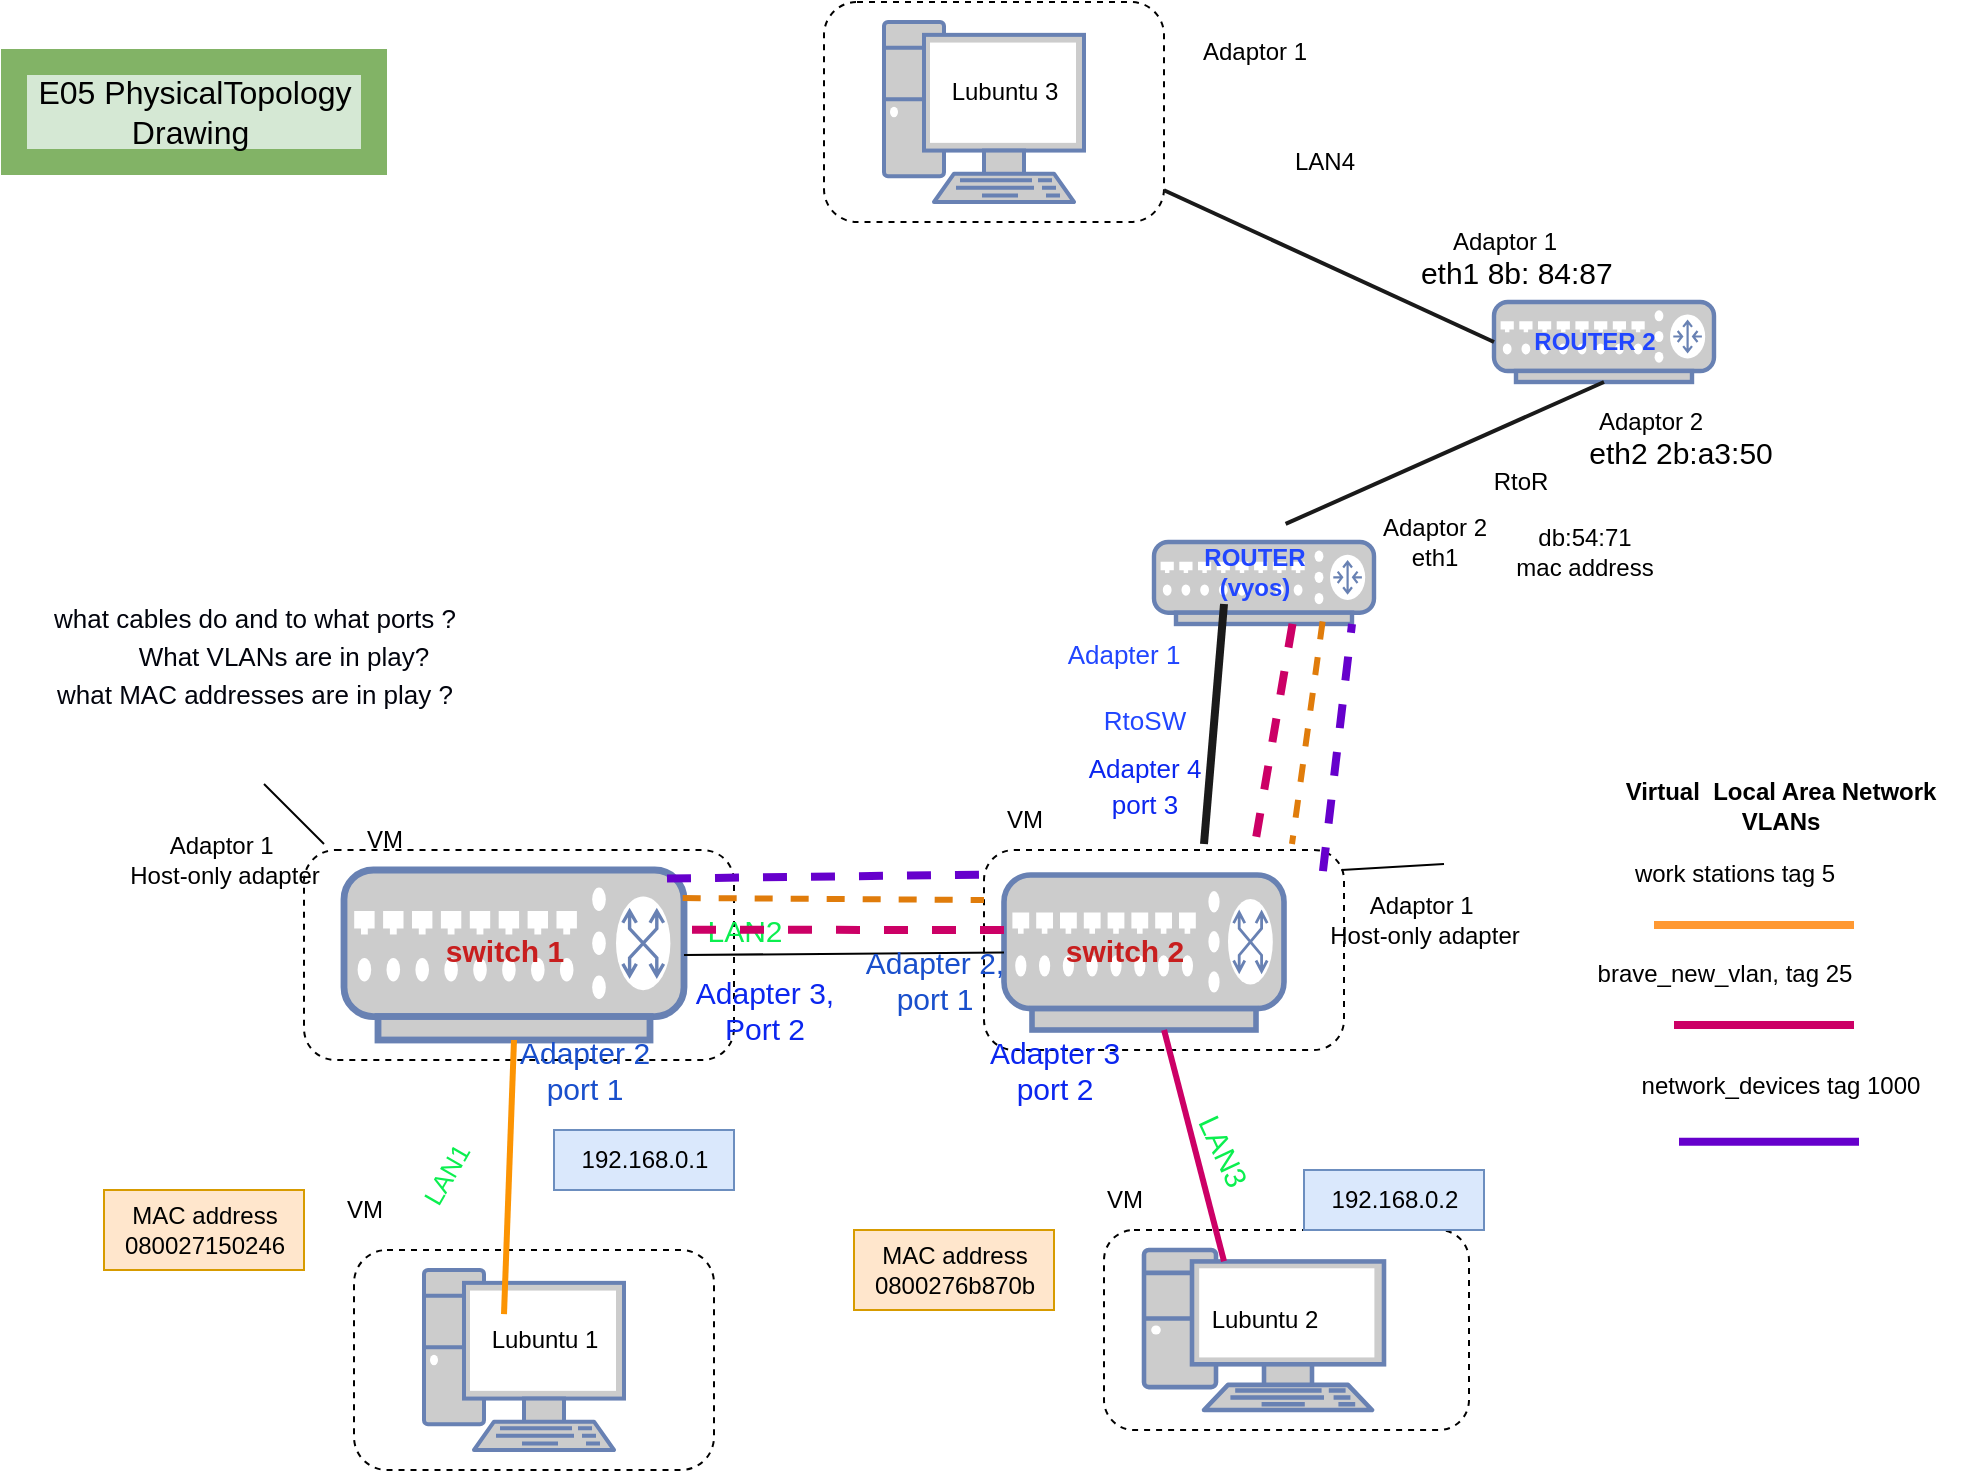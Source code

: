<mxfile version="20.8.16" type="device" pages="2"><diagram name="physical topology" id="oZ639jNPgT0FWRtUMdjN"><mxGraphModel dx="1300" dy="840" grid="1" gridSize="10" guides="1" tooltips="1" connect="1" arrows="1" fold="1" page="1" pageScale="1" pageWidth="850" pageHeight="1100" math="0" shadow="0"><root><mxCell id="0"/><mxCell id="1" parent="0"/><mxCell id="1MEVXqRaKqJz-5Ngp7nS-14" value="&lt;font style=&quot;font-size: 13px;&quot;&gt;LAN1&lt;/font&gt;" style="text;html=1;align=center;verticalAlign=middle;resizable=0;points=[];autosize=1;strokeColor=none;fillColor=none;fontSize=15;fontColor=#0bef4f;rotation=-60;strokeWidth=4;" parent="1" vertex="1"><mxGeometry x="445" y="831" width="60" height="30" as="geometry"/></mxCell><mxCell id="a9g7WxxY4BnuT-j-SlQe-5" value="" style="rounded=1;whiteSpace=wrap;html=1;dashed=1;" parent="1" vertex="1"><mxGeometry x="805" y="874" width="182.5" height="100" as="geometry"/></mxCell><mxCell id="a9g7WxxY4BnuT-j-SlQe-4" value="" style="rounded=1;whiteSpace=wrap;html=1;dashed=1;" parent="1" vertex="1"><mxGeometry x="430" y="884" width="180" height="110" as="geometry"/></mxCell><mxCell id="a9g7WxxY4BnuT-j-SlQe-3" value="" style="rounded=1;whiteSpace=wrap;html=1;dashed=1;" parent="1" vertex="1"><mxGeometry x="745" y="684" width="180" height="100" as="geometry"/></mxCell><mxCell id="a9g7WxxY4BnuT-j-SlQe-1" value="" style="rounded=1;whiteSpace=wrap;html=1;dashed=1;" parent="1" vertex="1"><mxGeometry x="405" y="684" width="215" height="105" as="geometry"/></mxCell><mxCell id="ebIhvrWsQ998OHaFIpHJ-9" value="" style="fontColor=#0066CC;verticalAlign=top;verticalLabelPosition=bottom;labelPosition=center;align=center;html=1;outlineConnect=0;fillColor=#CCCCCC;strokeColor=#6881B3;gradientColor=none;gradientDirection=north;strokeWidth=2;shape=mxgraph.networks.pc;" parent="1" vertex="1"><mxGeometry x="465" y="894" width="100" height="90" as="geometry"/></mxCell><mxCell id="ebIhvrWsQ998OHaFIpHJ-10" value="" style="fontColor=#0066CC;verticalAlign=top;verticalLabelPosition=bottom;labelPosition=center;align=center;html=1;outlineConnect=0;fillColor=#CCCCCC;strokeColor=#6881B3;gradientColor=none;gradientDirection=north;strokeWidth=2;shape=mxgraph.networks.pc;" parent="1" vertex="1"><mxGeometry x="825" y="884" width="120" height="80" as="geometry"/></mxCell><mxCell id="ebIhvrWsQ998OHaFIpHJ-11" value="" style="fontColor=#0066CC;verticalAlign=top;verticalLabelPosition=bottom;labelPosition=center;align=center;html=1;outlineConnect=0;fillColor=#CCCCCC;strokeColor=#6881B3;gradientColor=none;gradientDirection=north;strokeWidth=2;shape=mxgraph.networks.switch;" parent="1" vertex="1"><mxGeometry x="425" y="694" width="170" height="85" as="geometry"/></mxCell><mxCell id="ebIhvrWsQ998OHaFIpHJ-12" value="" style="fontColor=#0066CC;verticalAlign=top;verticalLabelPosition=bottom;labelPosition=center;align=center;html=1;outlineConnect=0;fillColor=#CCCCCC;strokeColor=#6881B3;gradientColor=none;gradientDirection=north;strokeWidth=2;shape=mxgraph.networks.switch;" parent="1" vertex="1"><mxGeometry x="755" y="696.5" width="140" height="77.5" as="geometry"/></mxCell><mxCell id="ebIhvrWsQ998OHaFIpHJ-13" value="Lubuntu 1" style="text;html=1;align=center;verticalAlign=middle;resizable=0;points=[];autosize=1;strokeColor=none;fillColor=none;" parent="1" vertex="1"><mxGeometry x="485" y="914" width="80" height="30" as="geometry"/></mxCell><mxCell id="ebIhvrWsQ998OHaFIpHJ-14" value="Lubuntu 2" style="text;html=1;align=center;verticalAlign=middle;resizable=0;points=[];autosize=1;strokeColor=none;fillColor=none;" parent="1" vertex="1"><mxGeometry x="845" y="904" width="80" height="30" as="geometry"/></mxCell><mxCell id="ebIhvrWsQ998OHaFIpHJ-15" value="&lt;b&gt;switch 1&lt;/b&gt;" style="text;html=1;align=center;verticalAlign=middle;resizable=0;points=[];autosize=1;strokeColor=none;fillColor=none;strokeWidth=4;fontSize=15;fontColor=#c81e1e;" parent="1" vertex="1"><mxGeometry x="465" y="719" width="80" height="30" as="geometry"/></mxCell><mxCell id="ebIhvrWsQ998OHaFIpHJ-17" value="&lt;b&gt;switch 2&lt;/b&gt;" style="text;html=1;align=center;verticalAlign=middle;resizable=0;points=[];autosize=1;strokeColor=none;fillColor=none;strokeWidth=4;fontSize=15;fontColor=#c81e1e;" parent="1" vertex="1"><mxGeometry x="775" y="719" width="80" height="30" as="geometry"/></mxCell><mxCell id="ebIhvrWsQ998OHaFIpHJ-37" value="" style="endArrow=none;html=1;rounded=0;fontSize=15;fontColor=#0bef4f;exitX=0.5;exitY=0.07;exitDx=0;exitDy=0;exitPerimeter=0;strokeWidth=3;strokeColor=#CC0066;" parent="1" target="ebIhvrWsQ998OHaFIpHJ-12" edge="1"><mxGeometry width="50" height="50" relative="1" as="geometry"><mxPoint x="865" y="889.6" as="sourcePoint"/><mxPoint x="665" y="854" as="targetPoint"/></mxGeometry></mxCell><mxCell id="ebIhvrWsQ998OHaFIpHJ-38" value="" style="endArrow=none;html=1;rounded=0;fontSize=15;fontColor=#0bef4f;entryX=0.5;entryY=1;entryDx=0;entryDy=0;entryPerimeter=0;strokeWidth=3;strokeColor=#fc9403;exitX=0.25;exitY=0.067;exitDx=0;exitDy=0;exitPerimeter=0;" parent="1" source="ebIhvrWsQ998OHaFIpHJ-13" target="ebIhvrWsQ998OHaFIpHJ-11" edge="1"><mxGeometry width="50" height="50" relative="1" as="geometry"><mxPoint x="485" y="874" as="sourcePoint"/><mxPoint x="665" y="854" as="targetPoint"/><Array as="points"/></mxGeometry></mxCell><mxCell id="ebIhvrWsQ998OHaFIpHJ-39" value="" style="endArrow=none;html=1;rounded=0;fontSize=15;fontColor=#0bef4f;exitX=1;exitY=0.5;exitDx=0;exitDy=0;exitPerimeter=0;entryX=0;entryY=0.5;entryDx=0;entryDy=0;entryPerimeter=0;" parent="1" source="ebIhvrWsQ998OHaFIpHJ-11" target="ebIhvrWsQ998OHaFIpHJ-12" edge="1"><mxGeometry width="50" height="50" relative="1" as="geometry"><mxPoint x="615" y="904" as="sourcePoint"/><mxPoint x="725" y="764" as="targetPoint"/></mxGeometry></mxCell><mxCell id="ebIhvrWsQ998OHaFIpHJ-42" value="LAN2" style="text;html=1;align=center;verticalAlign=middle;resizable=0;points=[];autosize=1;strokeColor=none;fillColor=none;fontSize=15;fontColor=#0bef4f;rotation=0;" parent="1" vertex="1"><mxGeometry x="595" y="709" width="60" height="30" as="geometry"/></mxCell><mxCell id="ebIhvrWsQ998OHaFIpHJ-43" value="LAN3" style="text;html=1;align=center;verticalAlign=middle;resizable=0;points=[];autosize=1;strokeColor=none;fillColor=none;fontSize=15;fontColor=#0bef4f;rotation=65;" parent="1" vertex="1"><mxGeometry x="835" y="819" width="60" height="30" as="geometry"/></mxCell><mxCell id="ebIhvrWsQ998OHaFIpHJ-44" value="Adapter 2&lt;br&gt;port 1" style="text;html=1;align=center;verticalAlign=middle;resizable=0;points=[];autosize=1;strokeColor=none;fillColor=none;fontSize=15;fontColor=#194fcc;" parent="1" vertex="1"><mxGeometry x="500" y="769" width="90" height="50" as="geometry"/></mxCell><mxCell id="ebIhvrWsQ998OHaFIpHJ-45" value="Adapter 3,&lt;br&gt;Port 2" style="text;html=1;align=center;verticalAlign=middle;resizable=0;points=[];autosize=1;strokeColor=none;fillColor=none;fontSize=15;fontColor=#0b26ef;" parent="1" vertex="1"><mxGeometry x="590" y="739" width="90" height="50" as="geometry"/></mxCell><mxCell id="ebIhvrWsQ998OHaFIpHJ-46" value="Adapter 3&lt;br&gt;port 2" style="text;html=1;align=center;verticalAlign=middle;resizable=0;points=[];autosize=1;strokeColor=none;fillColor=none;fontSize=15;fontColor=#0b26ef;" parent="1" vertex="1"><mxGeometry x="735" y="769" width="90" height="50" as="geometry"/></mxCell><mxCell id="a9g7WxxY4BnuT-j-SlQe-2" value="VM" style="text;html=1;align=center;verticalAlign=middle;resizable=0;points=[];autosize=1;strokeColor=none;fillColor=none;" parent="1" vertex="1"><mxGeometry x="425" y="664" width="40" height="30" as="geometry"/></mxCell><mxCell id="a9g7WxxY4BnuT-j-SlQe-7" value="VM" style="text;html=1;align=center;verticalAlign=middle;resizable=0;points=[];autosize=1;strokeColor=none;fillColor=none;" parent="1" vertex="1"><mxGeometry x="415" y="849" width="40" height="30" as="geometry"/></mxCell><mxCell id="a9g7WxxY4BnuT-j-SlQe-8" value="VM" style="text;html=1;align=center;verticalAlign=middle;resizable=0;points=[];autosize=1;strokeColor=none;fillColor=none;" parent="1" vertex="1"><mxGeometry x="795" y="844" width="40" height="30" as="geometry"/></mxCell><mxCell id="a9g7WxxY4BnuT-j-SlQe-9" value="VM" style="text;html=1;align=center;verticalAlign=middle;resizable=0;points=[];autosize=1;strokeColor=none;fillColor=none;" parent="1" vertex="1"><mxGeometry x="745" y="654" width="40" height="30" as="geometry"/></mxCell><mxCell id="vHMbY9uXmQQTF_5gweqi-1" value="MAC address&lt;br&gt;080027150246" style="text;html=1;align=center;verticalAlign=middle;resizable=0;points=[];autosize=1;strokeColor=#d79b00;fillColor=#ffe6cc;" parent="1" vertex="1"><mxGeometry x="305" y="854" width="100" height="40" as="geometry"/></mxCell><mxCell id="vHMbY9uXmQQTF_5gweqi-2" value="MAC address&lt;br&gt;0800276b870b" style="text;html=1;align=center;verticalAlign=middle;resizable=0;points=[];autosize=1;strokeColor=#d79b00;fillColor=#ffe6cc;" parent="1" vertex="1"><mxGeometry x="680" y="874" width="100" height="40" as="geometry"/></mxCell><mxCell id="vHMbY9uXmQQTF_5gweqi-3" value="192.168.0.1" style="text;html=1;align=center;verticalAlign=middle;resizable=0;points=[];autosize=1;strokeColor=#6c8ebf;fillColor=#dae8fc;rotation=0;" parent="1" vertex="1"><mxGeometry x="530" y="824" width="90" height="30" as="geometry"/></mxCell><mxCell id="vHMbY9uXmQQTF_5gweqi-4" value="192.168.0.2" style="text;html=1;align=center;verticalAlign=middle;resizable=0;points=[];autosize=1;strokeColor=#6c8ebf;fillColor=#dae8fc;" parent="1" vertex="1"><mxGeometry x="905" y="844" width="90" height="30" as="geometry"/></mxCell><mxCell id="vHMbY9uXmQQTF_5gweqi-8" value="" style="endArrow=none;html=1;rounded=0;fontSize=15;fontColor=#0bef4f;entryX=0;entryY=0.25;entryDx=0;entryDy=0;fillColor=#fff2cc;strokeColor=#e07c0b;strokeWidth=3;dashed=1;exitX=-0.011;exitY=-0.033;exitDx=0;exitDy=0;exitPerimeter=0;" parent="1" source="ebIhvrWsQ998OHaFIpHJ-42" target="a9g7WxxY4BnuT-j-SlQe-3" edge="1"><mxGeometry width="50" height="50" relative="1" as="geometry"><mxPoint x="625" y="710.25" as="sourcePoint"/><mxPoint x="785" y="709" as="targetPoint"/></mxGeometry></mxCell><mxCell id="vHMbY9uXmQQTF_5gweqi-9" value="&lt;font style=&quot;font-size: 16px;&quot;&gt;E05 PhysicalTopology&lt;br&gt;&amp;nbsp;Drawing&amp;nbsp;&amp;nbsp;&lt;/font&gt;" style="text;html=1;align=center;verticalAlign=middle;resizable=0;points=[];autosize=1;strokeColor=#82b366;fillColor=#d5e8d4;strokeWidth=13;" parent="1" vertex="1"><mxGeometry x="260" y="290" width="180" height="50" as="geometry"/></mxCell><mxCell id="1MEVXqRaKqJz-5Ngp7nS-2" value="" style="fontColor=#0066CC;verticalAlign=top;verticalLabelPosition=bottom;labelPosition=center;align=center;html=1;outlineConnect=0;fillColor=#CCCCCC;strokeColor=#6881B3;gradientColor=none;gradientDirection=north;strokeWidth=2;shape=mxgraph.networks.router;" parent="1" vertex="1"><mxGeometry x="830" y="530" width="110" height="41" as="geometry"/></mxCell><mxCell id="1MEVXqRaKqJz-5Ngp7nS-3" value="" style="endArrow=none;html=1;rounded=0;fontSize=15;fontColor=#0bef4f;exitX=0.993;exitY=0.1;exitDx=0;exitDy=0;exitPerimeter=0;" parent="1" source="a9g7WxxY4BnuT-j-SlQe-3" edge="1"><mxGeometry width="50" height="50" relative="1" as="geometry"><mxPoint x="655" y="781" as="sourcePoint"/><mxPoint x="975" y="691" as="targetPoint"/><Array as="points"/></mxGeometry></mxCell><mxCell id="1MEVXqRaKqJz-5Ngp7nS-4" value="" style="endArrow=none;html=1;rounded=0;fontSize=15;fontColor=#0bef4f;" parent="1" edge="1"><mxGeometry width="50" height="50" relative="1" as="geometry"><mxPoint x="415" y="681" as="sourcePoint"/><mxPoint x="385" y="651" as="targetPoint"/><Array as="points"><mxPoint x="395" y="661"/></Array></mxGeometry></mxCell><mxCell id="1MEVXqRaKqJz-5Ngp7nS-6" value="Adaptor 1&amp;nbsp;&lt;br&gt;Host-only adapter" style="text;html=1;align=center;verticalAlign=middle;resizable=0;points=[];autosize=1;strokeColor=none;fillColor=none;" parent="1" vertex="1"><mxGeometry x="305" y="669" width="120" height="40" as="geometry"/></mxCell><mxCell id="1MEVXqRaKqJz-5Ngp7nS-7" value="Adaptor 1&amp;nbsp;&lt;br&gt;Host-only adapter" style="text;html=1;align=center;verticalAlign=middle;resizable=0;points=[];autosize=1;strokeColor=none;fillColor=none;" parent="1" vertex="1"><mxGeometry x="905" y="699" width="120" height="40" as="geometry"/></mxCell><mxCell id="1MEVXqRaKqJz-5Ngp7nS-9" value="" style="endArrow=none;html=1;rounded=0;fontSize=15;fontColor=#0bef4f;strokeWidth=4;strokeColor=#1A1A1A;startArrow=none;" parent="1" edge="1"><mxGeometry width="50" height="50" relative="1" as="geometry"><mxPoint x="855" y="681" as="sourcePoint"/><mxPoint x="865" y="561" as="targetPoint"/><Array as="points"/></mxGeometry></mxCell><mxCell id="1MEVXqRaKqJz-5Ngp7nS-11" value="&lt;font color=&quot;#2146ff&quot;&gt;&lt;b&gt;ROUTER&lt;br&gt;(vyos)&lt;br&gt;&lt;/b&gt;&lt;/font&gt;" style="text;html=1;align=center;verticalAlign=middle;resizable=0;points=[];autosize=1;strokeColor=none;fillColor=none;" parent="1" vertex="1"><mxGeometry x="845" y="525" width="70" height="40" as="geometry"/></mxCell><mxCell id="1MEVXqRaKqJz-5Ngp7nS-16" value="" style="endArrow=none;html=1;rounded=0;fontSize=15;fontColor=#0bef4f;strokeWidth=3;strokeColor=#fc9403;" parent="1" edge="1"><mxGeometry width="50" height="50" relative="1" as="geometry"><mxPoint x="495" y="831" as="sourcePoint"/><mxPoint x="495" y="831" as="targetPoint"/><Array as="points"/></mxGeometry></mxCell><mxCell id="1MEVXqRaKqJz-5Ngp7nS-19" value="Adapter 1" style="text;strokeColor=none;align=center;fillColor=none;html=1;verticalAlign=middle;whiteSpace=wrap;rounded=0;fontSize=13;fontColor=#2146FF;" parent="1" vertex="1"><mxGeometry x="785" y="571" width="60" height="30" as="geometry"/></mxCell><mxCell id="1MEVXqRaKqJz-5Ngp7nS-22" value="RtoSW" style="text;html=1;align=center;verticalAlign=middle;resizable=0;points=[];autosize=1;strokeColor=none;fillColor=none;fontSize=13;fontColor=#2146FF;" parent="1" vertex="1"><mxGeometry x="795" y="604" width="60" height="30" as="geometry"/></mxCell><mxCell id="1MEVXqRaKqJz-5Ngp7nS-23" value="&lt;font style=&quot;font-size: 13px;&quot;&gt;Adapter 4&lt;br&gt;port 3&lt;/font&gt;" style="text;html=1;align=center;verticalAlign=middle;resizable=0;points=[];autosize=1;strokeColor=none;fillColor=none;fontSize=15;fontColor=#0b26ef;" parent="1" vertex="1"><mxGeometry x="785" y="626" width="80" height="50" as="geometry"/></mxCell><mxCell id="1MEVXqRaKqJz-5Ngp7nS-25" value="&lt;font style=&quot;font-size: 13px;&quot;&gt;what cables do and to what ports ?&lt;br&gt;&lt;span style=&quot;white-space: pre;&quot;&gt;&#9;&lt;/span&gt;What VLANs are in play?&lt;br&gt;what MAC addresses are in play ?&lt;/font&gt;" style="text;html=1;align=center;verticalAlign=middle;resizable=0;points=[];autosize=1;strokeColor=none;fillColor=none;fontSize=16;fontColor=#02040D;" parent="1" vertex="1"><mxGeometry x="270" y="551" width="220" height="70" as="geometry"/></mxCell><mxCell id="DncPFf8w6MqSk44Y_2CK-1" value="&lt;b&gt;Virtual&amp;nbsp; Local Area Network&lt;br&gt;VLANs&lt;/b&gt;" style="text;html=1;align=center;verticalAlign=middle;resizable=0;points=[];autosize=1;strokeColor=none;fillColor=none;" parent="1" vertex="1"><mxGeometry x="1052.5" y="642.49" width="180" height="40" as="geometry"/></mxCell><mxCell id="DncPFf8w6MqSk44Y_2CK-2" value="work stations tag 5" style="text;html=1;align=center;verticalAlign=middle;resizable=0;points=[];autosize=1;strokeColor=none;fillColor=none;" parent="1" vertex="1"><mxGeometry x="1060" y="680.99" width="120" height="30" as="geometry"/></mxCell><mxCell id="DncPFf8w6MqSk44Y_2CK-3" value="" style="endArrow=none;html=1;rounded=0;fontSize=15;fontColor=#0bef4f;strokeColor=#FF9933;strokeWidth=4;" parent="1" edge="1"><mxGeometry width="50" height="50" relative="1" as="geometry"><mxPoint x="1080" y="721.49" as="sourcePoint"/><mxPoint x="1180" y="721.49" as="targetPoint"/><Array as="points"/></mxGeometry></mxCell><mxCell id="DncPFf8w6MqSk44Y_2CK-4" value="brave_new_vlan, tag 25" style="text;html=1;align=center;verticalAlign=middle;resizable=0;points=[];autosize=1;strokeColor=none;fillColor=none;" parent="1" vertex="1"><mxGeometry x="1040" y="731.49" width="150" height="30" as="geometry"/></mxCell><mxCell id="DncPFf8w6MqSk44Y_2CK-5" value="" style="endArrow=none;html=1;rounded=0;fontSize=15;fontColor=#0bef4f;strokeWidth=4;strokeColor=#CC0066;" parent="1" edge="1"><mxGeometry width="50" height="50" relative="1" as="geometry"><mxPoint x="1090" y="771.49" as="sourcePoint"/><mxPoint x="1180" y="771.49" as="targetPoint"/></mxGeometry></mxCell><mxCell id="VbBv4sRu4yw0ZmNNXDPg-2" value="" style="endArrow=none;html=1;rounded=0;fontSize=15;fontColor=#0bef4f;strokeWidth=4;strokeColor=#CC0066;entryX=0.75;entryY=0;entryDx=0;entryDy=0;exitX=0.775;exitY=1.148;exitDx=0;exitDy=0;exitPerimeter=0;dashed=1;" parent="1" source="1MEVXqRaKqJz-5Ngp7nS-11" target="a9g7WxxY4BnuT-j-SlQe-3" edge="1"><mxGeometry width="50" height="50" relative="1" as="geometry"><mxPoint x="885" y="591" as="sourcePoint"/><mxPoint x="975" y="591" as="targetPoint"/></mxGeometry></mxCell><mxCell id="VbBv4sRu4yw0ZmNNXDPg-3" value="" style="endArrow=none;html=1;rounded=0;fontSize=15;fontColor=#0bef4f;strokeWidth=4;strokeColor=#CC0066;dashed=1;entryX=0.035;entryY=0.496;entryDx=0;entryDy=0;entryPerimeter=0;" parent="1" source="ebIhvrWsQ998OHaFIpHJ-47" target="ebIhvrWsQ998OHaFIpHJ-42" edge="1"><mxGeometry width="50" height="50" relative="1" as="geometry"><mxPoint x="665" y="671" as="sourcePoint"/><mxPoint x="659.63" y="782.11" as="targetPoint"/><Array as="points"><mxPoint x="755" y="724"/></Array></mxGeometry></mxCell><mxCell id="ebIhvrWsQ998OHaFIpHJ-47" value="Adapter 2, &lt;br&gt;port 1" style="text;html=1;align=center;verticalAlign=middle;resizable=0;points=[];autosize=1;strokeColor=none;fillColor=none;fontSize=15;fontColor=#194fcc;" parent="1" vertex="1"><mxGeometry x="675" y="724" width="90" height="50" as="geometry"/></mxCell><mxCell id="VbBv4sRu4yw0ZmNNXDPg-4" value="" style="endArrow=none;html=1;rounded=0;fontSize=15;fontColor=#0bef4f;fillColor=#fff2cc;strokeColor=#e07c0b;strokeWidth=3;dashed=1;exitX=0.99;exitY=1.119;exitDx=0;exitDy=0;exitPerimeter=0;" parent="1" source="1MEVXqRaKqJz-5Ngp7nS-11" edge="1"><mxGeometry width="50" height="50" relative="1" as="geometry"><mxPoint x="925" y="601" as="sourcePoint"/><mxPoint x="899" y="681" as="targetPoint"/></mxGeometry></mxCell><mxCell id="VbBv4sRu4yw0ZmNNXDPg-5" value="network_devices tag 1000" style="text;html=1;align=center;verticalAlign=middle;resizable=0;points=[];autosize=1;strokeColor=none;fillColor=none;" parent="1" vertex="1"><mxGeometry x="1062.5" y="787.49" width="160" height="30" as="geometry"/></mxCell><mxCell id="VbBv4sRu4yw0ZmNNXDPg-7" value="" style="endArrow=none;html=1;rounded=0;fontSize=15;fontColor=#0bef4f;strokeWidth=4;strokeColor=#6600CC;" parent="1" edge="1"><mxGeometry width="50" height="50" relative="1" as="geometry"><mxPoint x="1092.5" y="829.82" as="sourcePoint"/><mxPoint x="1182.5" y="829.82" as="targetPoint"/></mxGeometry></mxCell><mxCell id="VbBv4sRu4yw0ZmNNXDPg-9" value="" style="endArrow=none;html=1;rounded=0;fontSize=15;fontColor=#0bef4f;strokeWidth=4;strokeColor=#6600CC;entryX=-0.002;entryY=0.123;entryDx=0;entryDy=0;entryPerimeter=0;exitX=0.95;exitY=0.05;exitDx=0;exitDy=0;exitPerimeter=0;dashed=1;" parent="1" source="ebIhvrWsQ998OHaFIpHJ-11" target="a9g7WxxY4BnuT-j-SlQe-3" edge="1"><mxGeometry width="50" height="50" relative="1" as="geometry"><mxPoint x="635" y="681" as="sourcePoint"/><mxPoint x="725" y="681" as="targetPoint"/></mxGeometry></mxCell><mxCell id="VbBv4sRu4yw0ZmNNXDPg-10" value="" style="endArrow=none;html=1;rounded=0;fontSize=15;fontColor=#0bef4f;strokeWidth=4;strokeColor=#6600CC;entryX=0.9;entryY=1;entryDx=0;entryDy=0;entryPerimeter=0;exitX=0.079;exitY=-0.111;exitDx=0;exitDy=0;exitPerimeter=0;dashed=1;" parent="1" source="1MEVXqRaKqJz-5Ngp7nS-7" target="1MEVXqRaKqJz-5Ngp7nS-2" edge="1"><mxGeometry width="50" height="50" relative="1" as="geometry"><mxPoint x="915" y="601" as="sourcePoint"/><mxPoint x="1073.14" y="599.05" as="targetPoint"/></mxGeometry></mxCell><mxCell id="YcO32dBzNv_WzLkwjHnD-57" value="" style="rounded=1;whiteSpace=wrap;html=1;dashed=1;" parent="1" vertex="1"><mxGeometry x="665" y="260" width="170" height="110" as="geometry"/></mxCell><mxCell id="YcO32dBzNv_WzLkwjHnD-58" value="" style="fontColor=#0066CC;verticalAlign=top;verticalLabelPosition=bottom;labelPosition=center;align=center;html=1;outlineConnect=0;fillColor=#CCCCCC;strokeColor=#6881B3;gradientColor=none;gradientDirection=north;strokeWidth=2;shape=mxgraph.networks.pc;" parent="1" vertex="1"><mxGeometry x="695" y="270" width="100" height="90" as="geometry"/></mxCell><mxCell id="YcO32dBzNv_WzLkwjHnD-59" value="Lubuntu 3" style="text;html=1;align=center;verticalAlign=middle;resizable=0;points=[];autosize=1;strokeColor=none;fillColor=none;" parent="1" vertex="1"><mxGeometry x="715" y="290" width="80" height="30" as="geometry"/></mxCell><mxCell id="YcO32dBzNv_WzLkwjHnD-60" value="" style="fontColor=#0066CC;verticalAlign=top;verticalLabelPosition=bottom;labelPosition=center;align=center;html=1;outlineConnect=0;fillColor=#CCCCCC;strokeColor=#6881B3;gradientColor=none;gradientDirection=north;strokeWidth=2;shape=mxgraph.networks.router;" parent="1" vertex="1"><mxGeometry x="1000" y="410" width="110" height="40" as="geometry"/></mxCell><mxCell id="YcO32dBzNv_WzLkwjHnD-61" value="&lt;font color=&quot;#2146ff&quot;&gt;&lt;b&gt;ROUTER 2&lt;/b&gt;&lt;/font&gt;" style="text;html=1;align=center;verticalAlign=middle;resizable=0;points=[];autosize=1;strokeColor=none;fillColor=none;" parent="1" vertex="1"><mxGeometry x="1010" y="415" width="80" height="30" as="geometry"/></mxCell><mxCell id="YcO32dBzNv_WzLkwjHnD-62" value="" style="endArrow=none;html=1;rounded=0;fontSize=15;fontColor=#0bef4f;strokeWidth=2;strokeColor=#1A1A1A;startArrow=none;exitX=0;exitY=0.5;exitDx=0;exitDy=0;exitPerimeter=0;" parent="1" source="YcO32dBzNv_WzLkwjHnD-60" target="YcO32dBzNv_WzLkwjHnD-57" edge="1"><mxGeometry width="50" height="50" relative="1" as="geometry"><mxPoint x="910" y="350" as="sourcePoint"/><mxPoint x="920" y="230" as="targetPoint"/><Array as="points"/></mxGeometry></mxCell><mxCell id="YcO32dBzNv_WzLkwjHnD-63" value="Adaptor 1" style="text;html=1;align=center;verticalAlign=middle;resizable=0;points=[];autosize=1;strokeColor=none;fillColor=none;" parent="1" vertex="1"><mxGeometry x="840" y="270" width="80" height="30" as="geometry"/></mxCell><mxCell id="YcO32dBzNv_WzLkwjHnD-64" value="" style="endArrow=none;html=1;rounded=0;fontSize=15;fontColor=#0bef4f;strokeWidth=2;strokeColor=#1A1A1A;startArrow=none;exitX=0.5;exitY=1;exitDx=0;exitDy=0;exitPerimeter=0;entryX=0.726;entryY=-0.101;entryDx=0;entryDy=0;entryPerimeter=0;" parent="1" source="YcO32dBzNv_WzLkwjHnD-60" target="1MEVXqRaKqJz-5Ngp7nS-11" edge="1"><mxGeometry width="50" height="50" relative="1" as="geometry"><mxPoint x="1040" y="505.9" as="sourcePoint"/><mxPoint x="875" y="430" as="targetPoint"/><Array as="points"/></mxGeometry></mxCell><mxCell id="YcO32dBzNv_WzLkwjHnD-65" value="RtoR" style="text;html=1;align=center;verticalAlign=middle;resizable=0;points=[];autosize=1;strokeColor=none;fillColor=none;" parent="1" vertex="1"><mxGeometry x="987.5" y="485" width="50" height="30" as="geometry"/></mxCell><mxCell id="YcO32dBzNv_WzLkwjHnD-66" value="Adaptor 1" style="text;html=1;align=center;verticalAlign=middle;resizable=0;points=[];autosize=1;strokeColor=none;fillColor=none;" parent="1" vertex="1"><mxGeometry x="965" y="365" width="80" height="30" as="geometry"/></mxCell><mxCell id="YcO32dBzNv_WzLkwjHnD-67" value="LAN4" style="text;html=1;align=center;verticalAlign=middle;resizable=0;points=[];autosize=1;strokeColor=none;fillColor=none;" parent="1" vertex="1"><mxGeometry x="890" y="325" width="50" height="30" as="geometry"/></mxCell><mxCell id="YcO32dBzNv_WzLkwjHnD-68" value="Adaptor 2" style="text;html=1;align=center;verticalAlign=middle;resizable=0;points=[];autosize=1;strokeColor=none;fillColor=none;" parent="1" vertex="1"><mxGeometry x="1037.5" y="455" width="80" height="30" as="geometry"/></mxCell><mxCell id="YcO32dBzNv_WzLkwjHnD-69" value="Adaptor 2&lt;br&gt;eth1" style="text;html=1;align=center;verticalAlign=middle;resizable=0;points=[];autosize=1;strokeColor=none;fillColor=none;" parent="1" vertex="1"><mxGeometry x="930" y="510" width="80" height="40" as="geometry"/></mxCell><mxCell id="BDujOK7RtnOkXenbC56J-1" value="db:54:71 &lt;br&gt;mac address" style="text;html=1;align=center;verticalAlign=middle;resizable=0;points=[];autosize=1;strokeColor=none;fillColor=none;" parent="1" vertex="1"><mxGeometry x="1000" y="515" width="90" height="40" as="geometry"/></mxCell><mxCell id="BDujOK7RtnOkXenbC56J-2" value="&lt;font style=&quot;font-size: 15px;&quot;&gt;eth1 8b: 84:87&amp;nbsp;&lt;/font&gt;" style="text;html=1;align=center;verticalAlign=middle;resizable=0;points=[];autosize=1;strokeColor=none;fillColor=none;" parent="1" vertex="1"><mxGeometry x="952.5" y="380" width="120" height="30" as="geometry"/></mxCell><mxCell id="BDujOK7RtnOkXenbC56J-3" value="eth2 2b:a3:50" style="text;html=1;align=center;verticalAlign=middle;resizable=0;points=[];autosize=1;strokeColor=none;fillColor=none;fontSize=15;" parent="1" vertex="1"><mxGeometry x="1032.5" y="470" width="120" height="30" as="geometry"/></mxCell></root></mxGraphModel></diagram><diagram name="logicaltopology" id="qeV6KMHLuQrY1PeakwZa"><mxGraphModel dx="3000" dy="1940" grid="1" gridSize="10" guides="1" tooltips="1" connect="1" arrows="1" fold="1" page="1" pageScale="1" pageWidth="850" pageHeight="1100" math="0" shadow="0"><root><mxCell id="qwxIz0Yw8Fisa2bWFFM_-0"/><mxCell id="qwxIz0Yw8Fisa2bWFFM_-1" parent="qwxIz0Yw8Fisa2bWFFM_-0"/><mxCell id="s-LkJRNM3Bb6JGJoJNQ7-7" value="" style="ellipse;shape=cloud;whiteSpace=wrap;html=1;fillColor=#dae8fc;strokeColor=#6c8ebf;" parent="qwxIz0Yw8Fisa2bWFFM_-1" vertex="1"><mxGeometry x="-1440" y="-90" width="180" height="130" as="geometry"/></mxCell><mxCell id="s-LkJRNM3Bb6JGJoJNQ7-5" value="" style="ellipse;shape=cloud;whiteSpace=wrap;html=1;fillColor=#dae8fc;strokeColor=#6c8ebf;" parent="qwxIz0Yw8Fisa2bWFFM_-1" vertex="1"><mxGeometry x="-1015" y="-40" width="180" height="130" as="geometry"/></mxCell><mxCell id="qwxIz0Yw8Fisa2bWFFM_-3" value="" style="rounded=1;whiteSpace=wrap;html=1;dashed=1;" parent="qwxIz0Yw8Fisa2bWFFM_-1" vertex="1"><mxGeometry x="-1050" y="539.5" width="150" height="97" as="geometry"/></mxCell><mxCell id="qwxIz0Yw8Fisa2bWFFM_-4" value="" style="rounded=1;whiteSpace=wrap;html=1;dashed=1;" parent="qwxIz0Yw8Fisa2bWFFM_-1" vertex="1"><mxGeometry x="-1360" y="550" width="140" height="100" as="geometry"/></mxCell><mxCell id="qwxIz0Yw8Fisa2bWFFM_-5" value="" style="rounded=1;whiteSpace=wrap;html=1;dashed=1;" parent="qwxIz0Yw8Fisa2bWFFM_-1" vertex="1"><mxGeometry x="-1510" y="350" width="130" height="77" as="geometry"/></mxCell><mxCell id="qwxIz0Yw8Fisa2bWFFM_-6" value="" style="rounded=1;whiteSpace=wrap;html=1;dashed=1;" parent="qwxIz0Yw8Fisa2bWFFM_-1" vertex="1"><mxGeometry x="-1520" y="215" width="150" height="80" as="geometry"/></mxCell><mxCell id="qwxIz0Yw8Fisa2bWFFM_-7" value="" style="fontColor=#0066CC;verticalAlign=top;verticalLabelPosition=bottom;labelPosition=center;align=center;html=1;outlineConnect=0;fillColor=#CCCCCC;strokeColor=#6881B3;gradientColor=none;gradientDirection=north;strokeWidth=2;shape=mxgraph.networks.pc;" parent="qwxIz0Yw8Fisa2bWFFM_-1" vertex="1"><mxGeometry x="-1340" y="553" width="100" height="90" as="geometry"/></mxCell><mxCell id="qwxIz0Yw8Fisa2bWFFM_-8" value="" style="fontColor=#0066CC;verticalAlign=top;verticalLabelPosition=bottom;labelPosition=center;align=center;html=1;outlineConnect=0;fillColor=#CCCCCC;strokeColor=#6881B3;gradientColor=none;gradientDirection=north;strokeWidth=2;shape=mxgraph.networks.pc;" parent="qwxIz0Yw8Fisa2bWFFM_-1" vertex="1"><mxGeometry x="-1030" y="549.5" width="120" height="80" as="geometry"/></mxCell><mxCell id="qwxIz0Yw8Fisa2bWFFM_-9" value="" style="fontColor=#0066CC;verticalAlign=top;verticalLabelPosition=bottom;labelPosition=center;align=center;html=1;outlineConnect=0;fillColor=#CCCCCC;strokeColor=#6881B3;gradientColor=none;gradientDirection=north;strokeWidth=2;shape=mxgraph.networks.switch;" parent="qwxIz0Yw8Fisa2bWFFM_-1" vertex="1"><mxGeometry x="-1510" y="225" width="130" height="60" as="geometry"/></mxCell><mxCell id="qwxIz0Yw8Fisa2bWFFM_-10" value="" style="fontColor=#0066CC;verticalAlign=top;verticalLabelPosition=bottom;labelPosition=center;align=center;html=1;outlineConnect=0;fillColor=#CCCCCC;strokeColor=#6881B3;gradientColor=none;gradientDirection=north;strokeWidth=2;shape=mxgraph.networks.switch;" parent="qwxIz0Yw8Fisa2bWFFM_-1" vertex="1"><mxGeometry x="-1500" y="360" width="115" height="55.75" as="geometry"/></mxCell><mxCell id="qwxIz0Yw8Fisa2bWFFM_-11" value="Lubuntu 1" style="text;html=1;align=center;verticalAlign=middle;resizable=0;points=[];autosize=1;strokeColor=none;fillColor=none;" parent="qwxIz0Yw8Fisa2bWFFM_-1" vertex="1"><mxGeometry x="-1320" y="573" width="80" height="30" as="geometry"/></mxCell><mxCell id="qwxIz0Yw8Fisa2bWFFM_-12" value="Lubuntu 2" style="text;html=1;align=center;verticalAlign=middle;resizable=0;points=[];autosize=1;strokeColor=none;fillColor=none;" parent="qwxIz0Yw8Fisa2bWFFM_-1" vertex="1"><mxGeometry x="-990" y="569.5" width="80" height="30" as="geometry"/></mxCell><mxCell id="qwxIz0Yw8Fisa2bWFFM_-13" value="&lt;b&gt;switch 1&lt;/b&gt;" style="text;html=1;align=center;verticalAlign=middle;resizable=0;points=[];autosize=1;strokeColor=none;fillColor=none;strokeWidth=4;fontSize=15;fontColor=#c81e1e;" parent="qwxIz0Yw8Fisa2bWFFM_-1" vertex="1"><mxGeometry x="-1490" y="228" width="80" height="30" as="geometry"/></mxCell><mxCell id="qwxIz0Yw8Fisa2bWFFM_-14" value="&lt;b&gt;switch 2&lt;/b&gt;" style="text;html=1;align=center;verticalAlign=middle;resizable=0;points=[];autosize=1;strokeColor=none;fillColor=none;strokeWidth=4;fontSize=15;fontColor=#c81e1e;" parent="qwxIz0Yw8Fisa2bWFFM_-1" vertex="1"><mxGeometry x="-1500" y="368.5" width="80" height="30" as="geometry"/></mxCell><mxCell id="qwxIz0Yw8Fisa2bWFFM_-17" value="" style="endArrow=none;html=1;rounded=0;fontSize=15;fontColor=#0bef4f;exitX=1;exitY=0.5;exitDx=0;exitDy=0;exitPerimeter=0;entryX=0.13;entryY=0.77;entryDx=0;entryDy=0;entryPerimeter=0;strokeColor=#6600CC;strokeWidth=2;" parent="qwxIz0Yw8Fisa2bWFFM_-1" source="qwxIz0Yw8Fisa2bWFFM_-9" target="Al3m2iZyJkR0Cbh-lCBl-0" edge="1"><mxGeometry width="50" height="50" relative="1" as="geometry"><mxPoint x="-1250" y="533" as="sourcePoint"/><mxPoint x="-1140" y="393" as="targetPoint"/></mxGeometry></mxCell><mxCell id="qwxIz0Yw8Fisa2bWFFM_-36" value="" style="fontColor=#0066CC;verticalAlign=top;verticalLabelPosition=bottom;labelPosition=center;align=center;html=1;outlineConnect=0;fillColor=#CCCCCC;strokeColor=#6881B3;gradientColor=none;gradientDirection=north;strokeWidth=2;shape=mxgraph.networks.router;" parent="qwxIz0Yw8Fisa2bWFFM_-1" vertex="1"><mxGeometry x="-1010" y="190" width="140" height="60" as="geometry"/></mxCell><mxCell id="qwxIz0Yw8Fisa2bWFFM_-42" value="&lt;font color=&quot;#2146ff&quot;&gt;&lt;b&gt;ROUTER&lt;br&gt;(vyos)&lt;br&gt;&lt;/b&gt;&lt;/font&gt;" style="text;html=1;align=center;verticalAlign=middle;resizable=0;points=[];autosize=1;strokeColor=none;fillColor=none;" parent="qwxIz0Yw8Fisa2bWFFM_-1" vertex="1"><mxGeometry x="-980" y="193" width="70" height="40" as="geometry"/></mxCell><mxCell id="qwxIz0Yw8Fisa2bWFFM_-43" value="" style="endArrow=none;html=1;rounded=0;fontSize=15;fontColor=#0bef4f;strokeWidth=3;strokeColor=#fc9403;" parent="qwxIz0Yw8Fisa2bWFFM_-1" edge="1"><mxGeometry width="50" height="50" relative="1" as="geometry"><mxPoint x="-1460" y="417" as="sourcePoint"/><mxPoint x="-1460" y="417" as="targetPoint"/><Array as="points"/></mxGeometry></mxCell><mxCell id="Al3m2iZyJkR0Cbh-lCBl-0" value="" style="ellipse;shape=cloud;whiteSpace=wrap;html=1;fillColor=#dae8fc;strokeColor=#6c8ebf;" parent="qwxIz0Yw8Fisa2bWFFM_-1" vertex="1"><mxGeometry x="-1310" y="190" width="180" height="130" as="geometry"/></mxCell><mxCell id="Al3m2iZyJkR0Cbh-lCBl-1" value="" style="endArrow=none;html=1;rounded=0;fontSize=15;fontColor=#0bef4f;entryX=0.233;entryY=0.85;entryDx=0;entryDy=0;entryPerimeter=0;exitX=0.5;exitY=0;exitDx=0;exitDy=0;exitPerimeter=0;strokeColor=#6600CC;strokeWidth=2;" parent="qwxIz0Yw8Fisa2bWFFM_-1" source="qwxIz0Yw8Fisa2bWFFM_-10" target="Al3m2iZyJkR0Cbh-lCBl-0" edge="1"><mxGeometry width="50" height="50" relative="1" as="geometry"><mxPoint x="-1250" y="370" as="sourcePoint"/><mxPoint x="-1204.4" y="284.6" as="targetPoint"/></mxGeometry></mxCell><mxCell id="Al3m2iZyJkR0Cbh-lCBl-2" value="" style="endArrow=none;html=1;rounded=0;fontSize=15;fontColor=#0bef4f;entryX=0.417;entryY=0.9;entryDx=0;entryDy=0;entryPerimeter=0;strokeWidth=4;strokeColor=#CC0066;" parent="qwxIz0Yw8Fisa2bWFFM_-1" source="qwxIz0Yw8Fisa2bWFFM_-3" target="Al3m2iZyJkR0Cbh-lCBl-3" edge="1"><mxGeometry width="50" height="50" relative="1" as="geometry"><mxPoint x="-1020" y="500" as="sourcePoint"/><mxPoint x="-1192.04" y="291" as="targetPoint"/></mxGeometry></mxCell><mxCell id="Al3m2iZyJkR0Cbh-lCBl-3" value="" style="ellipse;shape=cloud;whiteSpace=wrap;html=1;fillColor=#f8cecc;strokeColor=#b85450;" parent="qwxIz0Yw8Fisa2bWFFM_-1" vertex="1"><mxGeometry x="-990" y="373.5" width="170" height="90" as="geometry"/></mxCell><mxCell id="Al3m2iZyJkR0Cbh-lCBl-4" value="" style="ellipse;shape=cloud;whiteSpace=wrap;html=1;fillColor=#fff2cc;strokeColor=#d6b656;" parent="qwxIz0Yw8Fisa2bWFFM_-1" vertex="1"><mxGeometry x="-1270" y="363.5" width="180" height="100" as="geometry"/></mxCell><mxCell id="Al3m2iZyJkR0Cbh-lCBl-5" value="" style="endArrow=none;html=1;rounded=0;fontSize=15;fontColor=#0bef4f;exitX=0.625;exitY=0.2;exitDx=0;exitDy=0;exitPerimeter=0;strokeColor=#FF9933;strokeWidth=3;dashed=1;entryX=0.1;entryY=1;entryDx=0;entryDy=0;entryPerimeter=0;" parent="qwxIz0Yw8Fisa2bWFFM_-1" source="Al3m2iZyJkR0Cbh-lCBl-4" target="qwxIz0Yw8Fisa2bWFFM_-36" edge="1"><mxGeometry width="50" height="50" relative="1" as="geometry"><mxPoint x="-1320" y="302.75" as="sourcePoint"/><mxPoint x="-1204.4" y="284.6" as="targetPoint"/><Array as="points"/></mxGeometry></mxCell><mxCell id="Al3m2iZyJkR0Cbh-lCBl-6" value="" style="endArrow=none;html=1;rounded=0;fontSize=15;fontColor=#0bef4f;exitX=0.482;exitY=0.106;exitDx=0;exitDy=0;exitPerimeter=0;strokeColor=#CC0066;strokeWidth=3;dashed=1;" parent="qwxIz0Yw8Fisa2bWFFM_-1" source="Al3m2iZyJkR0Cbh-lCBl-3" target="qwxIz0Yw8Fisa2bWFFM_-36" edge="1"><mxGeometry width="50" height="50" relative="1" as="geometry"><mxPoint x="-952.173" y="493" as="sourcePoint"/><mxPoint x="-950" y="310" as="targetPoint"/></mxGeometry></mxCell><mxCell id="PrkLAo2IwkFlciWaxY1A-0" value="Text" style="edgeLabel;html=1;align=center;verticalAlign=middle;resizable=0;points=[];" parent="Al3m2iZyJkR0Cbh-lCBl-6" vertex="1" connectable="0"><mxGeometry x="-0.313" y="1" relative="1" as="geometry"><mxPoint y="1" as="offset"/></mxGeometry></mxCell><mxCell id="Al3m2iZyJkR0Cbh-lCBl-7" value="" style="endArrow=none;html=1;rounded=0;fontSize=15;fontColor=#0bef4f;exitX=0.875;exitY=0.5;exitDx=0;exitDy=0;exitPerimeter=0;entryX=0;entryY=0.5;entryDx=0;entryDy=0;entryPerimeter=0;strokeColor=#6600CC;strokeWidth=2;" parent="qwxIz0Yw8Fisa2bWFFM_-1" source="Al3m2iZyJkR0Cbh-lCBl-0" target="qwxIz0Yw8Fisa2bWFFM_-36" edge="1"><mxGeometry width="50" height="50" relative="1" as="geometry"><mxPoint x="-942.173" y="503" as="sourcePoint"/><mxPoint x="-1040" y="190" as="targetPoint"/></mxGeometry></mxCell><mxCell id="Al3m2iZyJkR0Cbh-lCBl-8" value="" style="endArrow=none;html=1;rounded=0;fontSize=15;fontColor=#0bef4f;entryX=0.422;entryY=0.904;entryDx=0;entryDy=0;entryPerimeter=0;exitX=0.75;exitY=0;exitDx=0;exitDy=0;strokeColor=#FFB570;strokeWidth=4;" parent="qwxIz0Yw8Fisa2bWFFM_-1" source="qwxIz0Yw8Fisa2bWFFM_-4" target="Al3m2iZyJkR0Cbh-lCBl-4" edge="1"><mxGeometry width="50" height="50" relative="1" as="geometry"><mxPoint x="-1125" y="376" as="sourcePoint"/><mxPoint x="-1015.34" y="209.67" as="targetPoint"/><Array as="points"/></mxGeometry></mxCell><mxCell id="Al3m2iZyJkR0Cbh-lCBl-10" value="192.168.28.0/26" style="text;html=1;align=center;verticalAlign=middle;resizable=0;points=[];autosize=1;strokeColor=none;fillColor=none;" parent="qwxIz0Yw8Fisa2bWFFM_-1" vertex="1"><mxGeometry x="-1235" y="413.5" width="110" height="30" as="geometry"/></mxCell><mxCell id="Al3m2iZyJkR0Cbh-lCBl-12" value="192.168.28.64/26" style="text;html=1;align=center;verticalAlign=middle;resizable=0;points=[];autosize=1;strokeColor=none;fillColor=none;" parent="qwxIz0Yw8Fisa2bWFFM_-1" vertex="1"><mxGeometry x="-965" y="413.5" width="120" height="30" as="geometry"/></mxCell><mxCell id="Al3m2iZyJkR0Cbh-lCBl-13" value="vlan workstation (tag 5)" style="text;html=1;align=center;verticalAlign=middle;resizable=0;points=[];autosize=1;strokeColor=none;fillColor=none;" parent="qwxIz0Yw8Fisa2bWFFM_-1" vertex="1"><mxGeometry x="-1260" y="389.25" width="150" height="30" as="geometry"/></mxCell><mxCell id="Al3m2iZyJkR0Cbh-lCBl-14" value="&quot;brave_new_vlan&quot;&lt;br&gt;(tag 25)" style="text;html=1;align=center;verticalAlign=middle;resizable=0;points=[];autosize=1;strokeColor=none;fillColor=none;" parent="qwxIz0Yw8Fisa2bWFFM_-1" vertex="1"><mxGeometry x="-965" y="387" width="120" height="40" as="geometry"/></mxCell><mxCell id="Al3m2iZyJkR0Cbh-lCBl-16" value=".1" style="text;html=1;align=center;verticalAlign=middle;resizable=0;points=[];autosize=1;strokeColor=#d6b656;fillColor=#fff2cc;" parent="qwxIz0Yw8Fisa2bWFFM_-1" vertex="1"><mxGeometry x="-1335" y="519.5" width="30" height="30" as="geometry"/></mxCell><mxCell id="Al3m2iZyJkR0Cbh-lCBl-17" value=".65" style="text;html=1;align=center;verticalAlign=middle;resizable=0;points=[];autosize=1;strokeColor=#b85450;fillColor=#f8cecc;" parent="qwxIz0Yw8Fisa2bWFFM_-1" vertex="1"><mxGeometry x="-1030" y="509.5" width="40" height="30" as="geometry"/></mxCell><mxCell id="Al3m2iZyJkR0Cbh-lCBl-18" value="&lt;b&gt;Virtual&amp;nbsp; Local Area Network&lt;br&gt;VLANs&lt;/b&gt;" style="text;html=1;align=center;verticalAlign=middle;resizable=0;points=[];autosize=1;strokeColor=none;fillColor=none;" parent="qwxIz0Yw8Fisa2bWFFM_-1" vertex="1"><mxGeometry x="-1585" y="480" width="180" height="40" as="geometry"/></mxCell><mxCell id="Al3m2iZyJkR0Cbh-lCBl-20" value="work stations tag 5" style="text;html=1;align=center;verticalAlign=middle;resizable=0;points=[];autosize=1;strokeColor=none;fillColor=none;" parent="qwxIz0Yw8Fisa2bWFFM_-1" vertex="1"><mxGeometry x="-1560" y="509.5" width="120" height="30" as="geometry"/></mxCell><mxCell id="Al3m2iZyJkR0Cbh-lCBl-21" value="Network Device &lt;br&gt;Management" style="text;html=1;align=center;verticalAlign=middle;resizable=0;points=[];autosize=1;strokeColor=none;fillColor=none;" parent="qwxIz0Yw8Fisa2bWFFM_-1" vertex="1"><mxGeometry x="-1275" y="225" width="110" height="40" as="geometry"/></mxCell><mxCell id="lAEx5YXBHtwdV5dnsLdk-1" value="&lt;br&gt;&lt;span style=&quot;color: rgb(0, 0, 0); font-family: Helvetica; font-size: 12px; font-style: normal; font-variant-ligatures: normal; font-variant-caps: normal; font-weight: 400; letter-spacing: normal; orphans: 2; text-align: left; text-indent: 0px; text-transform: none; widows: 2; word-spacing: 0px; -webkit-text-stroke-width: 0px; background-color: rgb(251, 251, 251); text-decoration-thickness: initial; text-decoration-style: initial; text-decoration-color: initial; float: none; display: inline !important;&quot;&gt;What VLANs are in the network?&lt;/span&gt;&lt;br style=&quot;border-color: var(--border-color); color: rgb(0, 0, 0); font-family: Helvetica; font-size: 12px; font-style: normal; font-variant-ligatures: normal; font-variant-caps: normal; font-weight: 400; letter-spacing: normal; orphans: 2; text-align: left; text-indent: 0px; text-transform: none; widows: 2; word-spacing: 0px; -webkit-text-stroke-width: 0px; background-color: rgb(251, 251, 251); text-decoration-thickness: initial; text-decoration-style: initial; text-decoration-color: initial;&quot;&gt;&lt;span style=&quot;color: rgb(0, 0, 0); font-family: Helvetica; font-size: 12px; font-style: normal; font-variant-ligatures: normal; font-variant-caps: normal; font-weight: 400; letter-spacing: normal; orphans: 2; text-align: left; text-indent: 0px; text-transform: none; widows: 2; word-spacing: 0px; -webkit-text-stroke-width: 0px; background-color: rgb(251, 251, 251); text-decoration-thickness: initial; text-decoration-style: initial; text-decoration-color: initial; float: none; display: inline !important;&quot;&gt;What IPv4/v6 subnets are within those VLANs&lt;/span&gt;&lt;br&gt;" style="text;html=1;align=center;verticalAlign=middle;resizable=0;points=[];autosize=1;strokeColor=none;fillColor=none;" parent="qwxIz0Yw8Fisa2bWFFM_-1" vertex="1"><mxGeometry x="-1620" y="133" width="270" height="60" as="geometry"/></mxCell><mxCell id="lAEx5YXBHtwdV5dnsLdk-2" value="" style="endArrow=none;html=1;rounded=0;fontSize=15;fontColor=#0bef4f;strokeColor=#FFB570;strokeWidth=4;" parent="qwxIz0Yw8Fisa2bWFFM_-1" edge="1"><mxGeometry width="50" height="50" relative="1" as="geometry"><mxPoint x="-1540" y="550" as="sourcePoint"/><mxPoint x="-1440" y="550" as="targetPoint"/><Array as="points"/></mxGeometry></mxCell><mxCell id="lAEx5YXBHtwdV5dnsLdk-3" value="brave_new_vlan, tag 25" style="text;html=1;align=center;verticalAlign=middle;resizable=0;points=[];autosize=1;strokeColor=none;fillColor=none;" parent="qwxIz0Yw8Fisa2bWFFM_-1" vertex="1"><mxGeometry x="-1580" y="560" width="150" height="30" as="geometry"/></mxCell><mxCell id="lAEx5YXBHtwdV5dnsLdk-4" value="" style="endArrow=none;html=1;rounded=0;fontSize=15;fontColor=#0bef4f;strokeWidth=4;strokeColor=#CC0066;" parent="qwxIz0Yw8Fisa2bWFFM_-1" edge="1"><mxGeometry width="50" height="50" relative="1" as="geometry"><mxPoint x="-1530" y="600" as="sourcePoint"/><mxPoint x="-1440" y="600" as="targetPoint"/></mxGeometry></mxCell><mxCell id="lAEx5YXBHtwdV5dnsLdk-5" value=".126" style="text;html=1;align=center;verticalAlign=middle;resizable=0;points=[];autosize=1;strokeColor=#b85450;fillColor=#f8cecc;" parent="qwxIz0Yw8Fisa2bWFFM_-1" vertex="1"><mxGeometry x="-930" y="285.5" width="50" height="30" as="geometry"/></mxCell><mxCell id="lAEx5YXBHtwdV5dnsLdk-6" value=".62" style="text;html=1;align=center;verticalAlign=middle;resizable=0;points=[];autosize=1;strokeColor=#d6b656;fillColor=#fff2cc;" parent="qwxIz0Yw8Fisa2bWFFM_-1" vertex="1"><mxGeometry x="-1050" y="290" width="40" height="30" as="geometry"/></mxCell><mxCell id="lAEx5YXBHtwdV5dnsLdk-8" value="&lt;font color=&quot;#009999&quot;&gt;eth0 vif 5&lt;/font&gt;" style="text;html=1;align=center;verticalAlign=middle;resizable=0;points=[];autosize=1;strokeColor=none;fillColor=none;" parent="qwxIz0Yw8Fisa2bWFFM_-1" vertex="1"><mxGeometry x="-1080" y="320" width="70" height="30" as="geometry"/></mxCell><mxCell id="lAEx5YXBHtwdV5dnsLdk-9" value="&lt;font color=&quot;#009999&quot;&gt;eth0 vif 25&lt;/font&gt;" style="text;html=1;align=center;verticalAlign=middle;resizable=0;points=[];autosize=1;strokeColor=none;fillColor=none;" parent="qwxIz0Yw8Fisa2bWFFM_-1" vertex="1"><mxGeometry x="-900" y="308" width="80" height="30" as="geometry"/></mxCell><mxCell id="lAEx5YXBHtwdV5dnsLdk-11" value="" style="endArrow=classic;html=1;rounded=0;dashed=1;strokeColor=#B5739D;strokeWidth=3;fontColor=#009999;" parent="qwxIz0Yw8Fisa2bWFFM_-1" edge="1"><mxGeometry relative="1" as="geometry"><mxPoint x="-1210" y="573" as="sourcePoint"/><mxPoint x="-980" y="490" as="targetPoint"/><Array as="points"><mxPoint x="-1010" y="343"/></Array></mxGeometry></mxCell><mxCell id="lAEx5YXBHtwdV5dnsLdk-15" value="&lt;div style=&quot;color: rgb(0, 0, 0); background-color: rgb(255, 255, 255); font-family: Consolas, &amp;quot;Courier New&amp;quot;, monospace; font-weight: normal; font-size: 14px; line-height: 19px;&quot;&gt;&lt;br&gt;&lt;/div&gt;" style="text;whiteSpace=wrap;html=1;fontColor=#009999;" parent="qwxIz0Yw8Fisa2bWFFM_-1" vertex="1"><mxGeometry x="-1640" y="260" width="130" height="40" as="geometry"/></mxCell><mxCell id="lbjpzGpcltAvPDNy1BtQ-0" value="0-63" style="text;html=1;align=center;verticalAlign=middle;resizable=0;points=[];autosize=1;strokeColor=#d6b656;fillColor=#fff2cc;" parent="qwxIz0Yw8Fisa2bWFFM_-1" vertex="1"><mxGeometry x="-1270" y="450" width="50" height="30" as="geometry"/></mxCell><mxCell id="lbjpzGpcltAvPDNy1BtQ-1" value="64-127" style="text;html=1;align=center;verticalAlign=middle;resizable=0;points=[];autosize=1;strokeColor=#b85450;fillColor=#f8cecc;rotation=0;strokeWidth=1;" parent="qwxIz0Yw8Fisa2bWFFM_-1" vertex="1"><mxGeometry x="-880" y="470" width="60" height="30" as="geometry"/></mxCell><mxCell id="lbjpzGpcltAvPDNy1BtQ-2" value="10.10.05.0/28&lt;br&gt;tag 1000" style="text;html=1;align=center;verticalAlign=middle;resizable=0;points=[];autosize=1;strokeColor=none;fillColor=none;" parent="qwxIz0Yw8Fisa2bWFFM_-1" vertex="1"><mxGeometry x="-1275" y="258" width="100" height="40" as="geometry"/></mxCell><mxCell id="lbjpzGpcltAvPDNy1BtQ-3" value=".192-207" style="text;html=1;align=center;verticalAlign=middle;resizable=0;points=[];autosize=1;strokeColor=#6c8ebf;fillColor=#dae8fc;" parent="qwxIz0Yw8Fisa2bWFFM_-1" vertex="1"><mxGeometry x="-1300" y="320" width="70" height="30" as="geometry"/></mxCell><mxCell id="lbjpzGpcltAvPDNy1BtQ-4" value=".2" style="text;html=1;align=center;verticalAlign=middle;resizable=0;points=[];autosize=1;strokeColor=#6c8ebf;fillColor=#dae8fc;" parent="qwxIz0Yw8Fisa2bWFFM_-1" vertex="1"><mxGeometry x="-1365" y="210" width="30" height="30" as="geometry"/></mxCell><mxCell id="lbjpzGpcltAvPDNy1BtQ-5" value=".3" style="text;html=1;align=center;verticalAlign=middle;resizable=0;points=[];autosize=1;strokeColor=#6c8ebf;fillColor=#dae8fc;" parent="qwxIz0Yw8Fisa2bWFFM_-1" vertex="1"><mxGeometry x="-1380" y="357" width="30" height="30" as="geometry"/></mxCell><mxCell id="lbjpzGpcltAvPDNy1BtQ-6" value=".1" style="text;html=1;align=center;verticalAlign=middle;resizable=0;points=[];autosize=1;strokeColor=#6c8ebf;fillColor=#dae8fc;" parent="qwxIz0Yw8Fisa2bWFFM_-1" vertex="1"><mxGeometry x="-1060" y="180" width="30" height="30" as="geometry"/></mxCell><mxCell id="TesoQ4hQC-_xA4j6sF-K-0" value="network_devices tag 1000" style="text;html=1;align=center;verticalAlign=middle;resizable=0;points=[];autosize=1;strokeColor=none;fillColor=none;" parent="qwxIz0Yw8Fisa2bWFFM_-1" vertex="1"><mxGeometry x="-1565" y="620" width="160" height="30" as="geometry"/></mxCell><mxCell id="MO_uhrMq2VXEAaDzTFt1-0" value="" style="endArrow=none;html=1;rounded=0;fontSize=15;fontColor=#0bef4f;strokeWidth=4;strokeColor=#6600CC;" parent="qwxIz0Yw8Fisa2bWFFM_-1" edge="1"><mxGeometry width="50" height="50" relative="1" as="geometry"><mxPoint x="-1530" y="660" as="sourcePoint"/><mxPoint x="-1440" y="660" as="targetPoint"/></mxGeometry></mxCell><mxCell id="pnl0ZPIRtJ7B4IDWRTgF-0" value="&lt;font style=&quot;font-size: 16px;&quot;&gt;E05 LogicalTopology&lt;br&gt;&amp;nbsp;Drawing&amp;nbsp;&amp;nbsp;&lt;/font&gt;" style="text;html=1;align=center;verticalAlign=middle;resizable=0;points=[];autosize=1;strokeColor=#82b366;fillColor=#d5e8d4;strokeWidth=13;" parent="qwxIz0Yw8Fisa2bWFFM_-1" vertex="1"><mxGeometry x="-1650" y="-170" width="170" height="50" as="geometry"/></mxCell><mxCell id="2dmWXf_Gnchoe5fOIf2q-0" value="&lt;font color=&quot;#009999&quot;&gt;eth0 vif&amp;nbsp;&lt;br&gt;1000&lt;br&gt;&lt;/font&gt;" style="text;html=1;align=center;verticalAlign=middle;resizable=0;points=[];autosize=1;strokeColor=none;fillColor=none;" parent="qwxIz0Yw8Fisa2bWFFM_-1" vertex="1"><mxGeometry x="-1080" y="225" width="70" height="40" as="geometry"/></mxCell><mxCell id="s-LkJRNM3Bb6JGJoJNQ7-0" value="" style="fontColor=#0066CC;verticalAlign=top;verticalLabelPosition=bottom;labelPosition=center;align=center;html=1;outlineConnect=0;fillColor=#CCCCCC;strokeColor=#6881B3;gradientColor=none;gradientDirection=north;strokeWidth=2;shape=mxgraph.networks.router;" parent="qwxIz0Yw8Fisa2bWFFM_-1" vertex="1"><mxGeometry x="-1155" y="-90" width="140" height="60" as="geometry"/></mxCell><mxCell id="s-LkJRNM3Bb6JGJoJNQ7-1" value="&lt;font color=&quot;#2146ff&quot;&gt;&lt;b&gt;ROUTER 2&lt;br&gt;(vyos)&lt;br&gt;&lt;/b&gt;&lt;/font&gt;" style="text;html=1;align=center;verticalAlign=middle;resizable=0;points=[];autosize=1;strokeColor=none;fillColor=none;" parent="qwxIz0Yw8Fisa2bWFFM_-1" vertex="1"><mxGeometry x="-1125" y="-80" width="80" height="40" as="geometry"/></mxCell><mxCell id="s-LkJRNM3Bb6JGJoJNQ7-2" value="" style="fontColor=#0066CC;verticalAlign=top;verticalLabelPosition=bottom;labelPosition=center;align=center;html=1;outlineConnect=0;fillColor=#CCCCCC;strokeColor=#6881B3;gradientColor=none;gradientDirection=north;strokeWidth=2;shape=mxgraph.networks.pc;" parent="qwxIz0Yw8Fisa2bWFFM_-1" vertex="1"><mxGeometry x="-1640" y="-50" width="120" height="80" as="geometry"/></mxCell><mxCell id="s-LkJRNM3Bb6JGJoJNQ7-3" value="Lubuntu 3" style="text;html=1;align=center;verticalAlign=middle;resizable=0;points=[];autosize=1;strokeColor=none;fillColor=none;" parent="qwxIz0Yw8Fisa2bWFFM_-1" vertex="1"><mxGeometry x="-1605" y="-30" width="80" height="30" as="geometry"/></mxCell><mxCell id="s-LkJRNM3Bb6JGJoJNQ7-4" value="&lt;div style=&quot;background-color: rgb(255, 255, 255); font-family: Consolas, &amp;quot;Courier New&amp;quot;, monospace; font-size: 14px; line-height: 19px;&quot;&gt;10.10.05.252/30&lt;/div&gt;" style="text;html=1;align=center;verticalAlign=middle;resizable=0;points=[];autosize=1;strokeColor=none;fillColor=none;" parent="qwxIz0Yw8Fisa2bWFFM_-1" vertex="1"><mxGeometry x="-995" width="140" height="30" as="geometry"/></mxCell><mxCell id="s-LkJRNM3Bb6JGJoJNQ7-6" value="&lt;div style=&quot;background-color: rgb(255, 255, 255); font-family: Consolas, &amp;quot;Courier New&amp;quot;, monospace; font-size: 14px; line-height: 19px;&quot;&gt;192.168.28.128/26&lt;/div&gt;" style="text;html=1;align=center;verticalAlign=middle;resizable=0;points=[];autosize=1;strokeColor=none;fillColor=none;" parent="qwxIz0Yw8Fisa2bWFFM_-1" vertex="1"><mxGeometry x="-1415" y="-40" width="150" height="30" as="geometry"/></mxCell><mxCell id="s-LkJRNM3Bb6JGJoJNQ7-8" value="" style="endArrow=none;html=1;rounded=0;fontSize=15;fontColor=#0bef4f;strokeWidth=2;exitX=0.956;exitY=0.572;exitDx=0;exitDy=0;exitPerimeter=0;entryX=0;entryY=0.5;entryDx=0;entryDy=0;entryPerimeter=0;" parent="qwxIz0Yw8Fisa2bWFFM_-1" source="s-LkJRNM3Bb6JGJoJNQ7-7" target="s-LkJRNM3Bb6JGJoJNQ7-0" edge="1"><mxGeometry width="50" height="50" relative="1" as="geometry"><mxPoint x="-1200" y="120" as="sourcePoint"/><mxPoint x="-1150" y="70" as="targetPoint"/></mxGeometry></mxCell><mxCell id="s-LkJRNM3Bb6JGJoJNQ7-9" value="" style="endArrow=none;html=1;rounded=0;fontSize=15;fontColor=#0bef4f;strokeWidth=2;exitX=0.956;exitY=0.572;exitDx=0;exitDy=0;exitPerimeter=0;entryX=0;entryY=0.5;entryDx=0;entryDy=0;entryPerimeter=0;" parent="qwxIz0Yw8Fisa2bWFFM_-1" edge="1"><mxGeometry width="50" height="50" relative="1" as="geometry"><mxPoint x="-1522.92" y="-5.64" as="sourcePoint"/><mxPoint x="-1410" y="-50" as="targetPoint"/></mxGeometry></mxCell><mxCell id="s-LkJRNM3Bb6JGJoJNQ7-10" value="" style="endArrow=none;html=1;rounded=0;fontSize=15;fontColor=#0bef4f;strokeWidth=2;" parent="qwxIz0Yw8Fisa2bWFFM_-1" source="qwxIz0Yw8Fisa2bWFFM_-36" edge="1"><mxGeometry width="50" height="50" relative="1" as="geometry"><mxPoint x="-1257.92" y="-5.64" as="sourcePoint"/><mxPoint x="-930" y="80" as="targetPoint"/><Array as="points"/></mxGeometry></mxCell><mxCell id="s-LkJRNM3Bb6JGJoJNQ7-11" value="" style="endArrow=none;html=1;rounded=0;fontSize=15;fontColor=#0bef4f;strokeWidth=2;exitX=1;exitY=0.5;exitDx=0;exitDy=0;exitPerimeter=0;entryX=0.472;entryY=0.077;entryDx=0;entryDy=0;entryPerimeter=0;" parent="qwxIz0Yw8Fisa2bWFFM_-1" source="s-LkJRNM3Bb6JGJoJNQ7-0" target="s-LkJRNM3Bb6JGJoJNQ7-5" edge="1"><mxGeometry width="50" height="50" relative="1" as="geometry"><mxPoint x="-1042.92" y="-15.64" as="sourcePoint"/><mxPoint x="-930" y="-60" as="targetPoint"/></mxGeometry></mxCell><mxCell id="s-LkJRNM3Bb6JGJoJNQ7-12" value=".129" style="text;html=1;align=center;verticalAlign=middle;resizable=0;points=[];autosize=1;strokeColor=#6c8ebf;fillColor=#dae8fc;" parent="qwxIz0Yw8Fisa2bWFFM_-1" vertex="1"><mxGeometry x="-1195" y="-110" width="50" height="30" as="geometry"/></mxCell><mxCell id="s-LkJRNM3Bb6JGJoJNQ7-13" value=".130" style="text;html=1;align=center;verticalAlign=middle;resizable=0;points=[];autosize=1;strokeColor=#6c8ebf;fillColor=#dae8fc;" parent="qwxIz0Yw8Fisa2bWFFM_-1" vertex="1"><mxGeometry x="-1530" y="-75" width="50" height="30" as="geometry"/></mxCell><mxCell id="s-LkJRNM3Bb6JGJoJNQ7-14" value=".253" style="text;html=1;align=center;verticalAlign=middle;resizable=0;points=[];autosize=1;strokeColor=#6c8ebf;fillColor=#dae8fc;" parent="qwxIz0Yw8Fisa2bWFFM_-1" vertex="1"><mxGeometry x="-1030" y="-120" width="50" height="30" as="geometry"/></mxCell><mxCell id="s-LkJRNM3Bb6JGJoJNQ7-15" value=".254" style="text;html=1;align=center;verticalAlign=middle;resizable=0;points=[];autosize=1;strokeColor=#6c8ebf;fillColor=#dae8fc;" parent="qwxIz0Yw8Fisa2bWFFM_-1" vertex="1"><mxGeometry x="-930" y="150" width="50" height="30" as="geometry"/></mxCell><mxCell id="GKIJVwYespuLm7jqTBLG-0" value="&lt;font style=&quot;font-size: 15px;&quot;&gt;Adaptor 1,&amp;nbsp;&lt;br&gt;eth1&lt;/font&gt;" style="text;html=1;align=center;verticalAlign=middle;resizable=0;points=[];autosize=1;strokeColor=none;fillColor=none;strokeWidth=5;" parent="qwxIz0Yw8Fisa2bWFFM_-1" vertex="1"><mxGeometry x="-1240" y="-35" width="100" height="50" as="geometry"/></mxCell><mxCell id="GKIJVwYespuLm7jqTBLG-1" value="&lt;font style=&quot;font-size: 15px;&quot;&gt;Adaptor 2,&amp;nbsp;&lt;br&gt;eth2&lt;/font&gt;" style="text;html=1;align=center;verticalAlign=middle;resizable=0;points=[];autosize=1;strokeColor=none;fillColor=none;strokeWidth=5;" parent="qwxIz0Yw8Fisa2bWFFM_-1" vertex="1"><mxGeometry x="-990" y="-90" width="100" height="50" as="geometry"/></mxCell></root></mxGraphModel></diagram></mxfile>